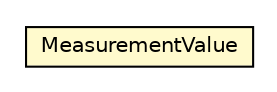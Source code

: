 #!/usr/local/bin/dot
#
# Class diagram 
# Generated by UMLGraph version R5_6-24-gf6e263 (http://www.umlgraph.org/)
#

digraph G {
	edge [fontname="Helvetica",fontsize=10,labelfontname="Helvetica",labelfontsize=10];
	node [fontname="Helvetica",fontsize=10,shape=plaintext];
	nodesep=0.25;
	ranksep=0.5;
	// org.universAAL.lddi.lib.ieeex73std.measurements.MeasurementValue
	c5632730 [label=<<table title="org.universAAL.lddi.lib.ieeex73std.measurements.MeasurementValue" border="0" cellborder="1" cellspacing="0" cellpadding="2" port="p" bgcolor="lemonChiffon" href="./MeasurementValue.html">
		<tr><td><table border="0" cellspacing="0" cellpadding="1">
<tr><td align="center" balign="center"> MeasurementValue </td></tr>
		</table></td></tr>
		</table>>, URL="./MeasurementValue.html", fontname="Helvetica", fontcolor="black", fontsize=10.0];
}

